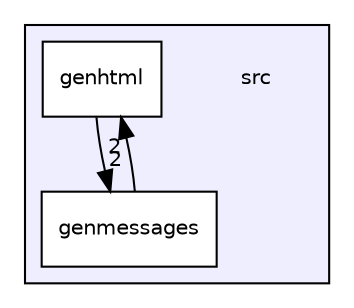 digraph "src" {
  compound=true
  node [ fontsize="10", fontname="Helvetica"];
  edge [ labelfontsize="10", labelfontname="Helvetica"];
  subgraph clusterdir_68267d1309a1af8e8297ef4c3efbcdba {
    graph [ bgcolor="#eeeeff", pencolor="black", label="" URL="dir_68267d1309a1af8e8297ef4c3efbcdba.html"];
    dir_68267d1309a1af8e8297ef4c3efbcdba [shape=plaintext label="src"];
  dir_17ca411e5d4f08fdd4a3f6bce80f00e6 [shape=box label="genhtml" fillcolor="white" style="filled" URL="dir_17ca411e5d4f08fdd4a3f6bce80f00e6.html"];
  dir_716a486a51cb0a184b116a901847e8cf [shape=box label="genmessages" fillcolor="white" style="filled" URL="dir_716a486a51cb0a184b116a901847e8cf.html"];
  }
  dir_716a486a51cb0a184b116a901847e8cf->dir_17ca411e5d4f08fdd4a3f6bce80f00e6 [headlabel="2", labeldistance=1.5 headhref="dir_000002_000001.html"];
  dir_17ca411e5d4f08fdd4a3f6bce80f00e6->dir_716a486a51cb0a184b116a901847e8cf [headlabel="2", labeldistance=1.5 headhref="dir_000001_000002.html"];
}
